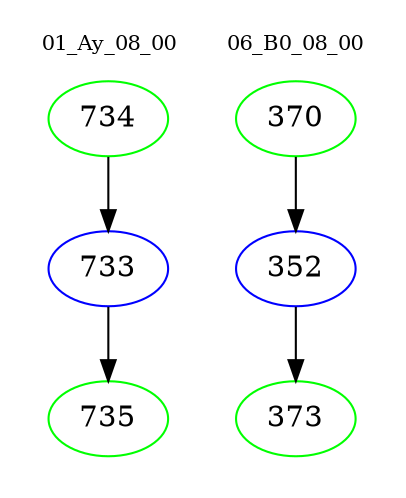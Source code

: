 digraph{
subgraph cluster_0 {
color = white
label = "01_Ay_08_00";
fontsize=10;
T0_734 [label="734", color="green"]
T0_734 -> T0_733 [color="black"]
T0_733 [label="733", color="blue"]
T0_733 -> T0_735 [color="black"]
T0_735 [label="735", color="green"]
}
subgraph cluster_1 {
color = white
label = "06_B0_08_00";
fontsize=10;
T1_370 [label="370", color="green"]
T1_370 -> T1_352 [color="black"]
T1_352 [label="352", color="blue"]
T1_352 -> T1_373 [color="black"]
T1_373 [label="373", color="green"]
}
}
